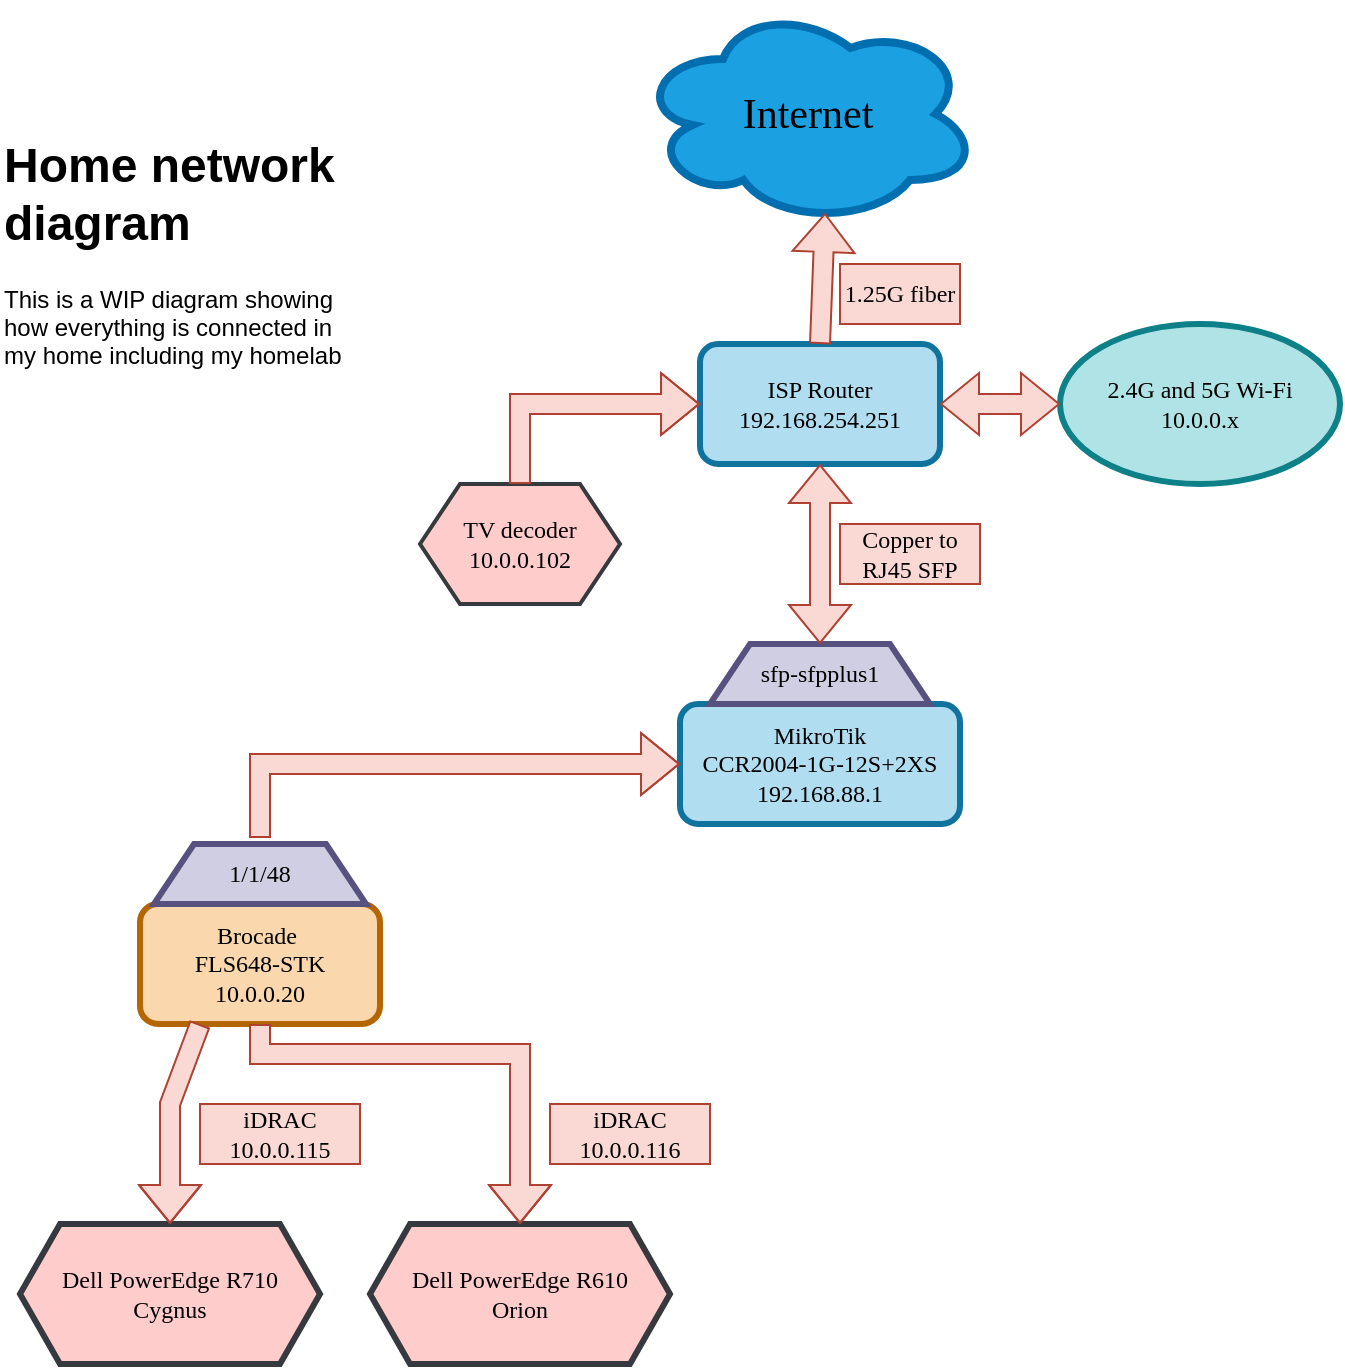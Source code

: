 <mxfile version="26.0.4">
  <diagram name="Strona-1" id="c445Fo20q1HLYoNn5whP">
    <mxGraphModel dx="1434" dy="1953" grid="1" gridSize="10" guides="1" tooltips="1" connect="1" arrows="1" fold="1" page="1" pageScale="1" pageWidth="827" pageHeight="1169" math="0" shadow="0">
      <root>
        <mxCell id="0" />
        <mxCell id="1" parent="0" />
        <mxCell id="YA6DJJgO4RK9DE_Gpj88-1" value="&lt;h1 style=&quot;margin-top: 0px;&quot;&gt;Home network diagram&lt;/h1&gt;&lt;p&gt;This is a WIP diagram showing how everything is connected in my home including my homelab&lt;/p&gt;" style="text;html=1;whiteSpace=wrap;overflow=hidden;rounded=0;" vertex="1" parent="1">
          <mxGeometry x="10" y="60" width="180" height="140" as="geometry" />
        </mxCell>
        <mxCell id="YA6DJJgO4RK9DE_Gpj88-2" value="ISP Router&lt;div&gt;192.168.254.251&lt;/div&gt;" style="rounded=1;whiteSpace=wrap;html=1;fontFamily=Lucida Console;fillColor=#b1ddf0;strokeColor=#10739e;strokeWidth=3;" vertex="1" parent="1">
          <mxGeometry x="360" y="170" width="120" height="60" as="geometry" />
        </mxCell>
        <mxCell id="YA6DJJgO4RK9DE_Gpj88-3" value="" style="ellipse;shape=cloud;whiteSpace=wrap;html=1;fillColor=#1ba1e2;strokeColor=#006EAF;strokeWidth=4;fontColor=#ffffff;" vertex="1" parent="1">
          <mxGeometry x="329" width="170" height="110" as="geometry" />
        </mxCell>
        <mxCell id="YA6DJJgO4RK9DE_Gpj88-4" value="Internet" style="text;html=1;align=center;verticalAlign=middle;whiteSpace=wrap;rounded=0;fontFamily=Lucida Console;fontSize=21;labelBackgroundColor=none;" vertex="1" parent="1">
          <mxGeometry x="384" y="40" width="60" height="30" as="geometry" />
        </mxCell>
        <mxCell id="YA6DJJgO4RK9DE_Gpj88-5" value="" style="shape=flexArrow;endArrow=classic;html=1;rounded=0;entryX=0.55;entryY=0.95;entryDx=0;entryDy=0;entryPerimeter=0;exitX=0.5;exitY=0;exitDx=0;exitDy=0;fillColor=#fad9d5;strokeColor=#ae4132;" edge="1" parent="1" source="YA6DJJgO4RK9DE_Gpj88-2" target="YA6DJJgO4RK9DE_Gpj88-3">
          <mxGeometry width="50" height="50" relative="1" as="geometry">
            <mxPoint x="423" y="170" as="sourcePoint" />
            <mxPoint x="440" y="280" as="targetPoint" />
            <Array as="points" />
          </mxGeometry>
        </mxCell>
        <mxCell id="YA6DJJgO4RK9DE_Gpj88-6" value="&lt;font face=&quot;Lucida Console&quot;&gt;TV decoder&lt;/font&gt;&lt;div&gt;&lt;font face=&quot;Lucida Console&quot;&gt;10.0.0.102&lt;/font&gt;&lt;/div&gt;" style="shape=hexagon;perimeter=hexagonPerimeter2;whiteSpace=wrap;html=1;fixedSize=1;strokeWidth=2;fillColor=#ffcccc;strokeColor=#36393d;" vertex="1" parent="1">
          <mxGeometry x="220" y="240" width="100" height="60" as="geometry" />
        </mxCell>
        <mxCell id="YA6DJJgO4RK9DE_Gpj88-7" value="" style="shape=flexArrow;endArrow=classic;html=1;rounded=0;exitX=0.5;exitY=0;exitDx=0;exitDy=0;entryX=0;entryY=0.5;entryDx=0;entryDy=0;fillColor=#fad9d5;strokeColor=#ae4132;" edge="1" parent="1" source="YA6DJJgO4RK9DE_Gpj88-6" target="YA6DJJgO4RK9DE_Gpj88-2">
          <mxGeometry width="50" height="50" relative="1" as="geometry">
            <mxPoint x="230" y="225" as="sourcePoint" />
            <mxPoint x="280" y="175" as="targetPoint" />
            <Array as="points">
              <mxPoint x="270" y="200" />
            </Array>
          </mxGeometry>
        </mxCell>
        <mxCell id="YA6DJJgO4RK9DE_Gpj88-9" value="&lt;font face=&quot;Lucida Console&quot;&gt;MikroTik&lt;/font&gt;&lt;div&gt;&lt;font face=&quot;Lucida Console&quot;&gt;CCR2004-1G-12S+2XS&lt;/font&gt;&lt;/div&gt;&lt;div&gt;&lt;font face=&quot;Lucida Console&quot;&gt;192.168.88.1&lt;/font&gt;&lt;/div&gt;" style="rounded=1;whiteSpace=wrap;html=1;fillColor=#b1ddf0;strokeColor=#10739e;strokeWidth=3;" vertex="1" parent="1">
          <mxGeometry x="350" y="350" width="140" height="60" as="geometry" />
        </mxCell>
        <mxCell id="YA6DJJgO4RK9DE_Gpj88-11" value="&lt;font face=&quot;Lucida Console&quot;&gt;1.25G fiber&lt;/font&gt;" style="text;html=1;align=center;verticalAlign=middle;whiteSpace=wrap;rounded=0;fillColor=#fad9d5;strokeColor=#ae4132;" vertex="1" parent="1">
          <mxGeometry x="430" y="130" width="60" height="30" as="geometry" />
        </mxCell>
        <mxCell id="YA6DJJgO4RK9DE_Gpj88-12" value="&lt;font face=&quot;Lucida Console&quot;&gt;Copper to&lt;/font&gt;&lt;div&gt;&lt;font face=&quot;Lucida Console&quot;&gt;RJ45 SFP&lt;/font&gt;&lt;/div&gt;" style="text;html=1;align=center;verticalAlign=middle;whiteSpace=wrap;rounded=0;fillColor=#fad9d5;strokeColor=#ae4132;" vertex="1" parent="1">
          <mxGeometry x="430" y="260" width="70" height="30" as="geometry" />
        </mxCell>
        <mxCell id="YA6DJJgO4RK9DE_Gpj88-14" value="&lt;font face=&quot;Lucida Console&quot;&gt;2.4G and 5G Wi-Fi&lt;/font&gt;&lt;div&gt;&lt;font face=&quot;Lucida Console&quot;&gt;10.0.0.x&lt;/font&gt;&lt;/div&gt;" style="ellipse;whiteSpace=wrap;html=1;fillColor=#b0e3e6;strokeColor=#0e8088;strokeWidth=3;" vertex="1" parent="1">
          <mxGeometry x="540" y="160" width="140" height="80" as="geometry" />
        </mxCell>
        <mxCell id="YA6DJJgO4RK9DE_Gpj88-15" value="" style="shape=flexArrow;endArrow=classic;startArrow=classic;html=1;rounded=0;fillColor=#fad9d5;strokeColor=#ae4132;entryX=0;entryY=0.5;entryDx=0;entryDy=0;exitX=1;exitY=0.5;exitDx=0;exitDy=0;" edge="1" parent="1" source="YA6DJJgO4RK9DE_Gpj88-2" target="YA6DJJgO4RK9DE_Gpj88-14">
          <mxGeometry width="100" height="100" relative="1" as="geometry">
            <mxPoint x="450" y="260" as="sourcePoint" />
            <mxPoint x="550" y="160" as="targetPoint" />
          </mxGeometry>
        </mxCell>
        <mxCell id="YA6DJJgO4RK9DE_Gpj88-16" value="&lt;font face=&quot;Lucida Console&quot;&gt;sfp-sfpplus1&lt;/font&gt;" style="shape=trapezoid;perimeter=trapezoidPerimeter;whiteSpace=wrap;html=1;fixedSize=1;fillColor=#d0cee2;strokeColor=#56517e;strokeWidth=3;" vertex="1" parent="1">
          <mxGeometry x="365" y="320" width="110" height="30" as="geometry" />
        </mxCell>
        <mxCell id="YA6DJJgO4RK9DE_Gpj88-17" value="" style="shape=flexArrow;endArrow=classic;startArrow=classic;html=1;rounded=0;entryX=0.5;entryY=1;entryDx=0;entryDy=0;exitX=0.5;exitY=0;exitDx=0;exitDy=0;fillColor=#fad9d5;strokeColor=#ae4132;" edge="1" parent="1" source="YA6DJJgO4RK9DE_Gpj88-16" target="YA6DJJgO4RK9DE_Gpj88-2">
          <mxGeometry width="100" height="100" relative="1" as="geometry">
            <mxPoint x="520" y="350" as="sourcePoint" />
            <mxPoint x="620" y="250" as="targetPoint" />
          </mxGeometry>
        </mxCell>
        <mxCell id="YA6DJJgO4RK9DE_Gpj88-18" value="&lt;font face=&quot;Lucida Console&quot;&gt;Brocade&amp;nbsp;&lt;/font&gt;&lt;div&gt;&lt;font face=&quot;Lucida Console&quot;&gt;FLS648-STK&lt;/font&gt;&lt;/div&gt;&lt;div&gt;&lt;font face=&quot;Lucida Console&quot;&gt;10.0.0.20&lt;/font&gt;&lt;/div&gt;" style="rounded=1;whiteSpace=wrap;html=1;fillColor=#fad7ac;strokeColor=#b46504;strokeWidth=3;" vertex="1" parent="1">
          <mxGeometry x="80" y="450" width="120" height="60" as="geometry" />
        </mxCell>
        <mxCell id="YA6DJJgO4RK9DE_Gpj88-19" value="&lt;font face=&quot;Lucida Console&quot;&gt;1/1/48&lt;/font&gt;" style="shape=trapezoid;perimeter=trapezoidPerimeter;whiteSpace=wrap;html=1;fixedSize=1;fillColor=#d0cee2;strokeColor=#56517e;perimeterSpacing=3;strokeWidth=3;" vertex="1" parent="1">
          <mxGeometry x="87" y="420" width="106" height="30" as="geometry" />
        </mxCell>
        <mxCell id="YA6DJJgO4RK9DE_Gpj88-20" value="" style="shape=flexArrow;endArrow=classic;html=1;rounded=0;exitX=0.5;exitY=0;exitDx=0;exitDy=0;entryX=0;entryY=0.5;entryDx=0;entryDy=0;fillColor=#fad9d5;strokeColor=#ae4132;" edge="1" parent="1" source="YA6DJJgO4RK9DE_Gpj88-19" target="YA6DJJgO4RK9DE_Gpj88-9">
          <mxGeometry width="50" height="50" relative="1" as="geometry">
            <mxPoint x="150" y="405" as="sourcePoint" />
            <mxPoint x="200" y="355" as="targetPoint" />
            <Array as="points">
              <mxPoint x="140" y="380" />
            </Array>
          </mxGeometry>
        </mxCell>
        <mxCell id="YA6DJJgO4RK9DE_Gpj88-21" value="&lt;font face=&quot;Lucida Console&quot;&gt;Dell PowerEdge R710&lt;/font&gt;&lt;div&gt;&lt;font face=&quot;Lucida Console&quot;&gt;Cygnus&lt;/font&gt;&lt;/div&gt;" style="shape=hexagon;perimeter=hexagonPerimeter2;whiteSpace=wrap;html=1;fixedSize=1;fillColor=#ffcccc;strokeColor=#36393d;strokeWidth=3;" vertex="1" parent="1">
          <mxGeometry x="20" y="610" width="150" height="70" as="geometry" />
        </mxCell>
        <mxCell id="YA6DJJgO4RK9DE_Gpj88-22" value="" style="shape=flexArrow;endArrow=classic;html=1;rounded=0;exitX=0.25;exitY=1;exitDx=0;exitDy=0;entryX=0.5;entryY=0;entryDx=0;entryDy=0;fillColor=#fad9d5;strokeColor=#ae4132;" edge="1" parent="1" source="YA6DJJgO4RK9DE_Gpj88-18" target="YA6DJJgO4RK9DE_Gpj88-21">
          <mxGeometry width="50" height="50" relative="1" as="geometry">
            <mxPoint x="115" y="585" as="sourcePoint" />
            <mxPoint x="165" y="535" as="targetPoint" />
            <Array as="points">
              <mxPoint x="95" y="550" />
            </Array>
          </mxGeometry>
        </mxCell>
        <mxCell id="YA6DJJgO4RK9DE_Gpj88-23" value="&lt;font face=&quot;Lucida Console&quot;&gt;iDRAC&lt;/font&gt;&lt;div&gt;&lt;font face=&quot;Lucida Console&quot;&gt;10.0.0.115&lt;/font&gt;&lt;/div&gt;" style="rounded=0;whiteSpace=wrap;html=1;fillColor=#fad9d5;strokeColor=#ae4132;" vertex="1" parent="1">
          <mxGeometry x="110" y="550" width="80" height="30" as="geometry" />
        </mxCell>
        <mxCell id="YA6DJJgO4RK9DE_Gpj88-24" value="&lt;font face=&quot;Lucida Console&quot;&gt;Dell PowerEdge R610&lt;/font&gt;&lt;div&gt;&lt;font face=&quot;Lucida Console&quot;&gt;Orion&lt;/font&gt;&lt;/div&gt;" style="shape=hexagon;perimeter=hexagonPerimeter2;whiteSpace=wrap;html=1;fixedSize=1;fillColor=#ffcccc;strokeColor=#36393d;strokeWidth=3;" vertex="1" parent="1">
          <mxGeometry x="195" y="610" width="150" height="70" as="geometry" />
        </mxCell>
        <mxCell id="YA6DJJgO4RK9DE_Gpj88-25" value="" style="shape=flexArrow;endArrow=classic;html=1;rounded=0;exitX=0.5;exitY=1;exitDx=0;exitDy=0;entryX=0.5;entryY=0;entryDx=0;entryDy=0;fillColor=#fad9d5;strokeColor=#ae4132;" edge="1" parent="1" source="YA6DJJgO4RK9DE_Gpj88-18" target="YA6DJJgO4RK9DE_Gpj88-24">
          <mxGeometry width="50" height="50" relative="1" as="geometry">
            <mxPoint x="285" y="485" as="sourcePoint" />
            <mxPoint x="270" y="585" as="targetPoint" />
            <Array as="points">
              <mxPoint x="140" y="525" />
              <mxPoint x="270" y="525" />
            </Array>
          </mxGeometry>
        </mxCell>
        <mxCell id="YA6DJJgO4RK9DE_Gpj88-26" value="&lt;font face=&quot;Lucida Console&quot;&gt;iDRAC&lt;/font&gt;&lt;div&gt;&lt;font face=&quot;Lucida Console&quot;&gt;10.0.0.116&lt;/font&gt;&lt;/div&gt;" style="rounded=0;whiteSpace=wrap;html=1;fillColor=#fad9d5;strokeColor=#ae4132;" vertex="1" parent="1">
          <mxGeometry x="285" y="550" width="80" height="30" as="geometry" />
        </mxCell>
      </root>
    </mxGraphModel>
  </diagram>
</mxfile>
